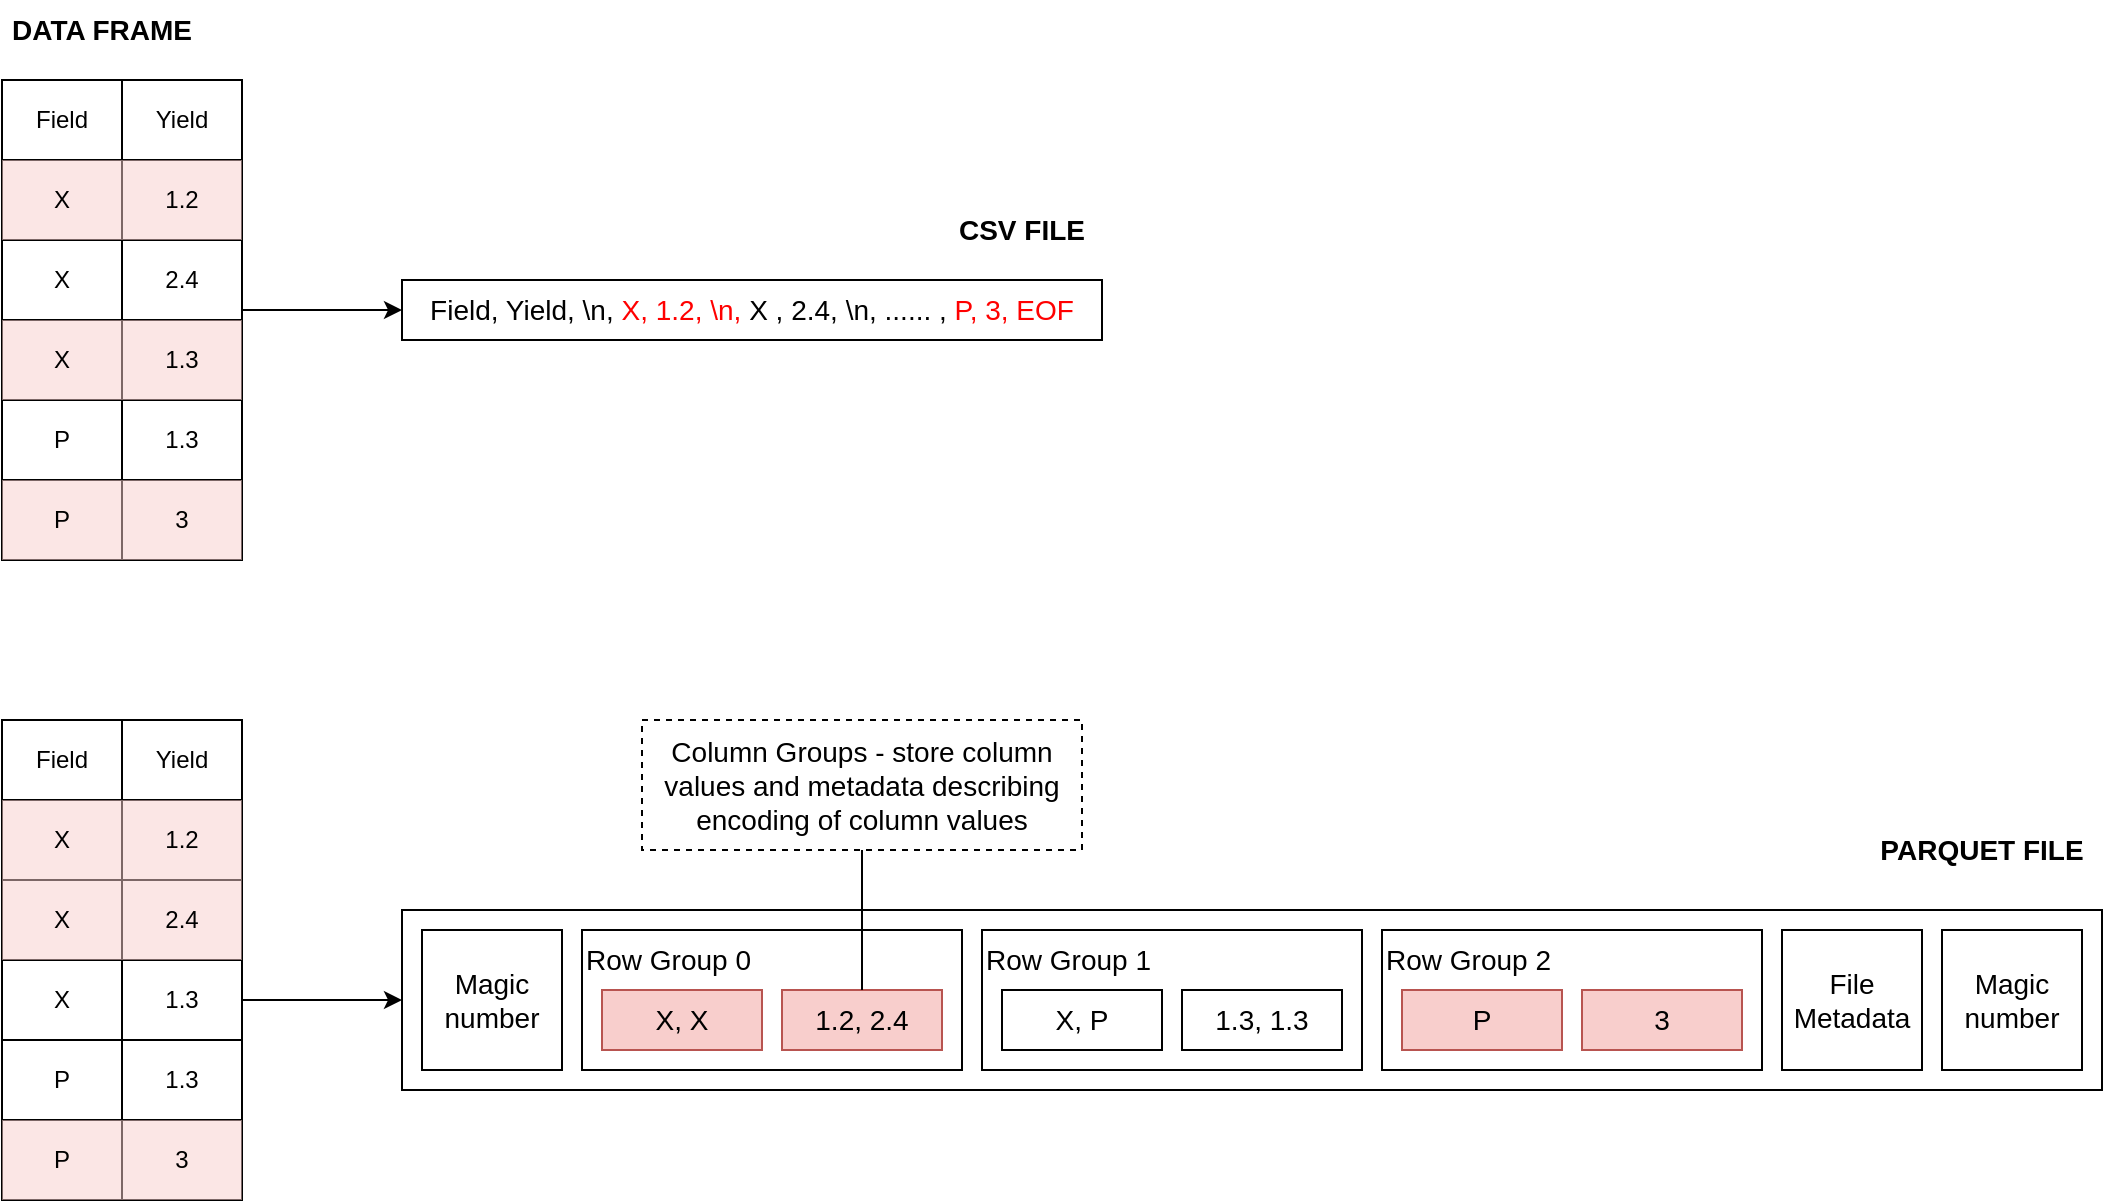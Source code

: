 <mxfile version="15.8.7" type="device"><diagram id="BZ3OiwNL6xD1TOba-pdj" name="Page-1"><mxGraphModel dx="932" dy="602" grid="1" gridSize="10" guides="1" tooltips="1" connect="1" arrows="1" fold="1" page="1" pageScale="1" pageWidth="827" pageHeight="1169" math="0" shadow="0"><root><mxCell id="0"/><mxCell id="1" parent="0"/><mxCell id="b6FDhzX9TrIJo19Cr1ea-1" value="" style="shape=table;html=1;whiteSpace=wrap;startSize=0;container=1;collapsible=0;childLayout=tableLayout;" vertex="1" parent="1"><mxGeometry x="40" y="200" width="120" height="240" as="geometry"/></mxCell><mxCell id="b6FDhzX9TrIJo19Cr1ea-25" style="shape=partialRectangle;html=1;whiteSpace=wrap;collapsible=0;dropTarget=0;pointerEvents=0;fillColor=none;top=0;left=0;bottom=0;right=0;points=[[0,0.5],[1,0.5]];portConstraint=eastwest;" vertex="1" parent="b6FDhzX9TrIJo19Cr1ea-1"><mxGeometry width="120" height="40" as="geometry"/></mxCell><mxCell id="b6FDhzX9TrIJo19Cr1ea-26" value="Field" style="shape=partialRectangle;html=1;whiteSpace=wrap;connectable=0;fillColor=none;top=0;left=0;bottom=0;right=0;overflow=hidden;pointerEvents=1;" vertex="1" parent="b6FDhzX9TrIJo19Cr1ea-25"><mxGeometry width="60" height="40" as="geometry"><mxRectangle width="60" height="40" as="alternateBounds"/></mxGeometry></mxCell><mxCell id="b6FDhzX9TrIJo19Cr1ea-27" value="Yield" style="shape=partialRectangle;html=1;whiteSpace=wrap;connectable=0;fillColor=none;top=0;left=0;bottom=0;right=0;overflow=hidden;pointerEvents=1;" vertex="1" parent="b6FDhzX9TrIJo19Cr1ea-25"><mxGeometry x="60" width="60" height="40" as="geometry"><mxRectangle width="60" height="40" as="alternateBounds"/></mxGeometry></mxCell><mxCell id="b6FDhzX9TrIJo19Cr1ea-21" style="shape=partialRectangle;html=1;whiteSpace=wrap;collapsible=0;dropTarget=0;pointerEvents=0;fillColor=none;top=0;left=0;bottom=0;right=0;points=[[0,0.5],[1,0.5]];portConstraint=eastwest;" vertex="1" parent="b6FDhzX9TrIJo19Cr1ea-1"><mxGeometry y="40" width="120" height="40" as="geometry"/></mxCell><mxCell id="b6FDhzX9TrIJo19Cr1ea-22" value="X" style="shape=partialRectangle;html=1;whiteSpace=wrap;connectable=0;fillColor=#f8cecc;top=0;left=0;bottom=0;right=0;overflow=hidden;pointerEvents=1;strokeColor=#b85450;opacity=50;" vertex="1" parent="b6FDhzX9TrIJo19Cr1ea-21"><mxGeometry width="60" height="40" as="geometry"><mxRectangle width="60" height="40" as="alternateBounds"/></mxGeometry></mxCell><mxCell id="b6FDhzX9TrIJo19Cr1ea-23" value="1.2" style="shape=partialRectangle;html=1;whiteSpace=wrap;connectable=0;fillColor=#f8cecc;top=0;left=0;bottom=0;right=0;overflow=hidden;pointerEvents=1;strokeColor=#b85450;opacity=50;" vertex="1" parent="b6FDhzX9TrIJo19Cr1ea-21"><mxGeometry x="60" width="60" height="40" as="geometry"><mxRectangle width="60" height="40" as="alternateBounds"/></mxGeometry></mxCell><mxCell id="b6FDhzX9TrIJo19Cr1ea-17" style="shape=partialRectangle;html=1;whiteSpace=wrap;collapsible=0;dropTarget=0;pointerEvents=0;fillColor=none;top=0;left=0;bottom=0;right=0;points=[[0,0.5],[1,0.5]];portConstraint=eastwest;" vertex="1" parent="b6FDhzX9TrIJo19Cr1ea-1"><mxGeometry y="80" width="120" height="40" as="geometry"/></mxCell><mxCell id="b6FDhzX9TrIJo19Cr1ea-18" value="X" style="shape=partialRectangle;html=1;whiteSpace=wrap;connectable=0;fillColor=none;top=0;left=0;bottom=0;right=0;overflow=hidden;pointerEvents=1;" vertex="1" parent="b6FDhzX9TrIJo19Cr1ea-17"><mxGeometry width="60" height="40" as="geometry"><mxRectangle width="60" height="40" as="alternateBounds"/></mxGeometry></mxCell><mxCell id="b6FDhzX9TrIJo19Cr1ea-19" value="2.4" style="shape=partialRectangle;html=1;whiteSpace=wrap;connectable=0;fillColor=none;top=0;left=0;bottom=0;right=0;overflow=hidden;pointerEvents=1;" vertex="1" parent="b6FDhzX9TrIJo19Cr1ea-17"><mxGeometry x="60" width="60" height="40" as="geometry"><mxRectangle width="60" height="40" as="alternateBounds"/></mxGeometry></mxCell><mxCell id="b6FDhzX9TrIJo19Cr1ea-2" value="" style="shape=partialRectangle;html=1;whiteSpace=wrap;collapsible=0;dropTarget=0;pointerEvents=0;fillColor=none;top=0;left=0;bottom=0;right=0;points=[[0,0.5],[1,0.5]];portConstraint=eastwest;" vertex="1" parent="b6FDhzX9TrIJo19Cr1ea-1"><mxGeometry y="120" width="120" height="40" as="geometry"/></mxCell><mxCell id="b6FDhzX9TrIJo19Cr1ea-3" value="X" style="shape=partialRectangle;html=1;whiteSpace=wrap;connectable=0;fillColor=#f8cecc;top=0;left=0;bottom=0;right=0;overflow=hidden;pointerEvents=1;strokeColor=#b85450;opacity=50;" vertex="1" parent="b6FDhzX9TrIJo19Cr1ea-2"><mxGeometry width="60" height="40" as="geometry"><mxRectangle width="60" height="40" as="alternateBounds"/></mxGeometry></mxCell><mxCell id="b6FDhzX9TrIJo19Cr1ea-4" value="1.3" style="shape=partialRectangle;html=1;whiteSpace=wrap;connectable=0;fillColor=#f8cecc;top=0;left=0;bottom=0;right=0;overflow=hidden;pointerEvents=1;strokeColor=#b85450;opacity=50;" vertex="1" parent="b6FDhzX9TrIJo19Cr1ea-2"><mxGeometry x="60" width="60" height="40" as="geometry"><mxRectangle width="60" height="40" as="alternateBounds"/></mxGeometry></mxCell><mxCell id="b6FDhzX9TrIJo19Cr1ea-6" value="" style="shape=partialRectangle;html=1;whiteSpace=wrap;collapsible=0;dropTarget=0;pointerEvents=0;fillColor=none;top=0;left=0;bottom=0;right=0;points=[[0,0.5],[1,0.5]];portConstraint=eastwest;" vertex="1" parent="b6FDhzX9TrIJo19Cr1ea-1"><mxGeometry y="160" width="120" height="40" as="geometry"/></mxCell><mxCell id="b6FDhzX9TrIJo19Cr1ea-7" value="P" style="shape=partialRectangle;html=1;whiteSpace=wrap;connectable=0;fillColor=none;top=0;left=0;bottom=0;right=0;overflow=hidden;pointerEvents=1;" vertex="1" parent="b6FDhzX9TrIJo19Cr1ea-6"><mxGeometry width="60" height="40" as="geometry"><mxRectangle width="60" height="40" as="alternateBounds"/></mxGeometry></mxCell><mxCell id="b6FDhzX9TrIJo19Cr1ea-8" value="1.3" style="shape=partialRectangle;html=1;whiteSpace=wrap;connectable=0;fillColor=none;top=0;left=0;bottom=0;right=0;overflow=hidden;pointerEvents=1;" vertex="1" parent="b6FDhzX9TrIJo19Cr1ea-6"><mxGeometry x="60" width="60" height="40" as="geometry"><mxRectangle width="60" height="40" as="alternateBounds"/></mxGeometry></mxCell><mxCell id="b6FDhzX9TrIJo19Cr1ea-10" value="" style="shape=partialRectangle;html=1;whiteSpace=wrap;collapsible=0;dropTarget=0;pointerEvents=0;fillColor=none;top=0;left=0;bottom=0;right=0;points=[[0,0.5],[1,0.5]];portConstraint=eastwest;" vertex="1" parent="b6FDhzX9TrIJo19Cr1ea-1"><mxGeometry y="200" width="120" height="40" as="geometry"/></mxCell><mxCell id="b6FDhzX9TrIJo19Cr1ea-11" value="P" style="shape=partialRectangle;html=1;whiteSpace=wrap;connectable=0;fillColor=#f8cecc;top=0;left=0;bottom=0;right=0;overflow=hidden;pointerEvents=1;strokeColor=#b85450;opacity=50;" vertex="1" parent="b6FDhzX9TrIJo19Cr1ea-10"><mxGeometry width="60" height="40" as="geometry"><mxRectangle width="60" height="40" as="alternateBounds"/></mxGeometry></mxCell><mxCell id="b6FDhzX9TrIJo19Cr1ea-12" value="3" style="shape=partialRectangle;html=1;whiteSpace=wrap;connectable=0;fillColor=#f8cecc;top=0;left=0;bottom=0;right=0;overflow=hidden;pointerEvents=1;strokeColor=#b85450;opacity=50;" vertex="1" parent="b6FDhzX9TrIJo19Cr1ea-10"><mxGeometry x="60" width="60" height="40" as="geometry"><mxRectangle width="60" height="40" as="alternateBounds"/></mxGeometry></mxCell><mxCell id="b6FDhzX9TrIJo19Cr1ea-29" value="&lt;font style=&quot;font-size: 14px&quot;&gt;Field, Yield, \n, &lt;font color=&quot;#ff0000&quot;&gt;X, 1.2, \n,&lt;/font&gt; X , 2.4, \n, ...... , &lt;font color=&quot;#ff0000&quot;&gt;P, 3, EOF&lt;/font&gt;&lt;/font&gt;" style="text;html=1;strokeColor=default;fillColor=none;align=center;verticalAlign=middle;whiteSpace=wrap;rounded=0;" vertex="1" parent="1"><mxGeometry x="240" y="300" width="350" height="30" as="geometry"/></mxCell><mxCell id="b6FDhzX9TrIJo19Cr1ea-30" value="" style="endArrow=classic;html=1;rounded=0;fontSize=14;entryX=0;entryY=0.5;entryDx=0;entryDy=0;" edge="1" parent="1" target="b6FDhzX9TrIJo19Cr1ea-29"><mxGeometry width="50" height="50" relative="1" as="geometry"><mxPoint x="160" y="315" as="sourcePoint"/><mxPoint x="190" y="260" as="targetPoint"/></mxGeometry></mxCell><mxCell id="b6FDhzX9TrIJo19Cr1ea-32" value="" style="shape=table;html=1;whiteSpace=wrap;startSize=0;container=1;collapsible=0;childLayout=tableLayout;" vertex="1" parent="1"><mxGeometry x="40" y="520" width="120" height="240" as="geometry"/></mxCell><mxCell id="b6FDhzX9TrIJo19Cr1ea-33" style="shape=partialRectangle;html=1;whiteSpace=wrap;collapsible=0;dropTarget=0;pointerEvents=0;fillColor=none;top=0;left=0;bottom=0;right=0;points=[[0,0.5],[1,0.5]];portConstraint=eastwest;" vertex="1" parent="b6FDhzX9TrIJo19Cr1ea-32"><mxGeometry width="120" height="40" as="geometry"/></mxCell><mxCell id="b6FDhzX9TrIJo19Cr1ea-34" value="Field" style="shape=partialRectangle;html=1;whiteSpace=wrap;connectable=0;fillColor=none;top=0;left=0;bottom=0;right=0;overflow=hidden;pointerEvents=1;" vertex="1" parent="b6FDhzX9TrIJo19Cr1ea-33"><mxGeometry width="60" height="40" as="geometry"><mxRectangle width="60" height="40" as="alternateBounds"/></mxGeometry></mxCell><mxCell id="b6FDhzX9TrIJo19Cr1ea-35" value="Yield" style="shape=partialRectangle;html=1;whiteSpace=wrap;connectable=0;fillColor=none;top=0;left=0;bottom=0;right=0;overflow=hidden;pointerEvents=1;" vertex="1" parent="b6FDhzX9TrIJo19Cr1ea-33"><mxGeometry x="60" width="60" height="40" as="geometry"><mxRectangle width="60" height="40" as="alternateBounds"/></mxGeometry></mxCell><mxCell id="b6FDhzX9TrIJo19Cr1ea-36" style="shape=partialRectangle;html=1;whiteSpace=wrap;collapsible=0;dropTarget=0;pointerEvents=0;fillColor=none;top=0;left=0;bottom=0;right=0;points=[[0,0.5],[1,0.5]];portConstraint=eastwest;opacity=50;" vertex="1" parent="b6FDhzX9TrIJo19Cr1ea-32"><mxGeometry y="40" width="120" height="40" as="geometry"/></mxCell><mxCell id="b6FDhzX9TrIJo19Cr1ea-37" value="X" style="shape=partialRectangle;html=1;whiteSpace=wrap;connectable=0;fillColor=#f8cecc;top=0;left=0;bottom=0;right=0;overflow=hidden;pointerEvents=1;strokeColor=#b85450;opacity=50;" vertex="1" parent="b6FDhzX9TrIJo19Cr1ea-36"><mxGeometry width="60" height="40" as="geometry"><mxRectangle width="60" height="40" as="alternateBounds"/></mxGeometry></mxCell><mxCell id="b6FDhzX9TrIJo19Cr1ea-38" value="1.2" style="shape=partialRectangle;html=1;whiteSpace=wrap;connectable=0;fillColor=#f8cecc;top=0;left=0;bottom=0;right=0;overflow=hidden;pointerEvents=1;strokeColor=#b85450;opacity=50;" vertex="1" parent="b6FDhzX9TrIJo19Cr1ea-36"><mxGeometry x="60" width="60" height="40" as="geometry"><mxRectangle width="60" height="40" as="alternateBounds"/></mxGeometry></mxCell><mxCell id="b6FDhzX9TrIJo19Cr1ea-39" style="shape=partialRectangle;html=1;whiteSpace=wrap;collapsible=0;dropTarget=0;pointerEvents=0;fillColor=none;top=0;left=0;bottom=0;right=0;points=[[0,0.5],[1,0.5]];portConstraint=eastwest;" vertex="1" parent="b6FDhzX9TrIJo19Cr1ea-32"><mxGeometry y="80" width="120" height="40" as="geometry"/></mxCell><mxCell id="b6FDhzX9TrIJo19Cr1ea-40" value="X" style="shape=partialRectangle;html=1;whiteSpace=wrap;connectable=0;fillColor=#f8cecc;top=0;left=0;bottom=0;right=0;overflow=hidden;pointerEvents=1;strokeColor=#b85450;opacity=50;" vertex="1" parent="b6FDhzX9TrIJo19Cr1ea-39"><mxGeometry width="60" height="40" as="geometry"><mxRectangle width="60" height="40" as="alternateBounds"/></mxGeometry></mxCell><mxCell id="b6FDhzX9TrIJo19Cr1ea-41" value="2.4" style="shape=partialRectangle;html=1;whiteSpace=wrap;connectable=0;fillColor=#f8cecc;top=0;left=0;bottom=0;right=0;overflow=hidden;pointerEvents=1;strokeColor=#b85450;opacity=50;" vertex="1" parent="b6FDhzX9TrIJo19Cr1ea-39"><mxGeometry x="60" width="60" height="40" as="geometry"><mxRectangle width="60" height="40" as="alternateBounds"/></mxGeometry></mxCell><mxCell id="b6FDhzX9TrIJo19Cr1ea-42" value="" style="shape=partialRectangle;html=1;whiteSpace=wrap;collapsible=0;dropTarget=0;pointerEvents=0;fillColor=none;top=0;left=0;bottom=0;right=0;points=[[0,0.5],[1,0.5]];portConstraint=eastwest;" vertex="1" parent="b6FDhzX9TrIJo19Cr1ea-32"><mxGeometry y="120" width="120" height="40" as="geometry"/></mxCell><mxCell id="b6FDhzX9TrIJo19Cr1ea-43" value="X" style="shape=partialRectangle;html=1;whiteSpace=wrap;connectable=0;top=0;left=0;bottom=0;right=0;overflow=hidden;pointerEvents=1;opacity=0;" vertex="1" parent="b6FDhzX9TrIJo19Cr1ea-42"><mxGeometry width="60" height="40" as="geometry"><mxRectangle width="60" height="40" as="alternateBounds"/></mxGeometry></mxCell><mxCell id="b6FDhzX9TrIJo19Cr1ea-44" value="1.3" style="shape=partialRectangle;html=1;whiteSpace=wrap;connectable=0;top=0;left=0;bottom=0;right=0;overflow=hidden;pointerEvents=1;opacity=0;" vertex="1" parent="b6FDhzX9TrIJo19Cr1ea-42"><mxGeometry x="60" width="60" height="40" as="geometry"><mxRectangle width="60" height="40" as="alternateBounds"/></mxGeometry></mxCell><mxCell id="b6FDhzX9TrIJo19Cr1ea-45" value="" style="shape=partialRectangle;html=1;whiteSpace=wrap;collapsible=0;dropTarget=0;pointerEvents=0;fillColor=none;top=0;left=0;bottom=0;right=0;points=[[0,0.5],[1,0.5]];portConstraint=eastwest;" vertex="1" parent="b6FDhzX9TrIJo19Cr1ea-32"><mxGeometry y="160" width="120" height="40" as="geometry"/></mxCell><mxCell id="b6FDhzX9TrIJo19Cr1ea-46" value="P" style="shape=partialRectangle;html=1;whiteSpace=wrap;connectable=0;fillColor=none;top=0;left=0;bottom=0;right=0;overflow=hidden;pointerEvents=1;" vertex="1" parent="b6FDhzX9TrIJo19Cr1ea-45"><mxGeometry width="60" height="40" as="geometry"><mxRectangle width="60" height="40" as="alternateBounds"/></mxGeometry></mxCell><mxCell id="b6FDhzX9TrIJo19Cr1ea-47" value="1.3" style="shape=partialRectangle;html=1;whiteSpace=wrap;connectable=0;fillColor=none;top=0;left=0;bottom=0;right=0;overflow=hidden;pointerEvents=1;" vertex="1" parent="b6FDhzX9TrIJo19Cr1ea-45"><mxGeometry x="60" width="60" height="40" as="geometry"><mxRectangle width="60" height="40" as="alternateBounds"/></mxGeometry></mxCell><mxCell id="b6FDhzX9TrIJo19Cr1ea-48" value="" style="shape=partialRectangle;html=1;whiteSpace=wrap;collapsible=0;dropTarget=0;pointerEvents=0;fillColor=none;top=0;left=0;bottom=0;right=0;points=[[0,0.5],[1,0.5]];portConstraint=eastwest;" vertex="1" parent="b6FDhzX9TrIJo19Cr1ea-32"><mxGeometry y="200" width="120" height="40" as="geometry"/></mxCell><mxCell id="b6FDhzX9TrIJo19Cr1ea-49" value="P" style="shape=partialRectangle;html=1;whiteSpace=wrap;connectable=0;fillColor=#f8cecc;top=0;left=0;bottom=0;right=0;overflow=hidden;pointerEvents=1;strokeColor=#b85450;opacity=50;" vertex="1" parent="b6FDhzX9TrIJo19Cr1ea-48"><mxGeometry width="60" height="40" as="geometry"><mxRectangle width="60" height="40" as="alternateBounds"/></mxGeometry></mxCell><mxCell id="b6FDhzX9TrIJo19Cr1ea-50" value="3" style="shape=partialRectangle;html=1;whiteSpace=wrap;connectable=0;fillColor=#f8cecc;top=0;left=0;bottom=0;right=0;overflow=hidden;pointerEvents=1;strokeColor=#b85450;opacity=50;" vertex="1" parent="b6FDhzX9TrIJo19Cr1ea-48"><mxGeometry x="60" width="60" height="40" as="geometry"><mxRectangle width="60" height="40" as="alternateBounds"/></mxGeometry></mxCell><mxCell id="b6FDhzX9TrIJo19Cr1ea-51" value="" style="rounded=0;whiteSpace=wrap;html=1;fontSize=14;fillColor=none;" vertex="1" parent="1"><mxGeometry x="240" y="615" width="850" height="90" as="geometry"/></mxCell><mxCell id="b6FDhzX9TrIJo19Cr1ea-52" value="Magic number" style="rounded=0;whiteSpace=wrap;html=1;fontSize=14;fillColor=none;" vertex="1" parent="1"><mxGeometry x="250" y="625" width="70" height="70" as="geometry"/></mxCell><mxCell id="b6FDhzX9TrIJo19Cr1ea-53" value="Row Group 0" style="rounded=0;whiteSpace=wrap;html=1;fontSize=14;fillColor=none;align=left;verticalAlign=top;" vertex="1" parent="1"><mxGeometry x="330" y="625" width="190" height="70" as="geometry"/></mxCell><mxCell id="b6FDhzX9TrIJo19Cr1ea-54" value="&lt;span style=&quot;font-size: 14px&quot;&gt;X, X&lt;/span&gt;" style="text;html=1;strokeColor=#b85450;fillColor=#f8cecc;align=center;verticalAlign=middle;whiteSpace=wrap;rounded=0;" vertex="1" parent="1"><mxGeometry x="340" y="655" width="80" height="30" as="geometry"/></mxCell><mxCell id="b6FDhzX9TrIJo19Cr1ea-55" value="&lt;span style=&quot;font-size: 14px&quot;&gt;1.2, 2.4&lt;/span&gt;" style="text;html=1;strokeColor=#b85450;fillColor=#f8cecc;align=center;verticalAlign=middle;whiteSpace=wrap;rounded=0;" vertex="1" parent="1"><mxGeometry x="430" y="655" width="80" height="30" as="geometry"/></mxCell><mxCell id="b6FDhzX9TrIJo19Cr1ea-56" value="Row Group 1" style="rounded=0;whiteSpace=wrap;html=1;fontSize=14;fillColor=none;align=left;verticalAlign=top;" vertex="1" parent="1"><mxGeometry x="530" y="625" width="190" height="70" as="geometry"/></mxCell><mxCell id="b6FDhzX9TrIJo19Cr1ea-57" value="&lt;span style=&quot;font-size: 14px&quot;&gt;X, P&lt;/span&gt;" style="text;html=1;align=center;verticalAlign=middle;whiteSpace=wrap;rounded=0;strokeColor=default;" vertex="1" parent="1"><mxGeometry x="540" y="655" width="80" height="30" as="geometry"/></mxCell><mxCell id="b6FDhzX9TrIJo19Cr1ea-58" value="&lt;span style=&quot;font-size: 14px&quot;&gt;1.3, 1.3&lt;/span&gt;" style="text;html=1;align=center;verticalAlign=middle;whiteSpace=wrap;rounded=0;strokeColor=default;" vertex="1" parent="1"><mxGeometry x="630" y="655" width="80" height="30" as="geometry"/></mxCell><mxCell id="b6FDhzX9TrIJo19Cr1ea-59" value="Row Group 2" style="rounded=0;whiteSpace=wrap;html=1;fontSize=14;fillColor=none;align=left;verticalAlign=top;" vertex="1" parent="1"><mxGeometry x="730" y="625" width="190" height="70" as="geometry"/></mxCell><mxCell id="b6FDhzX9TrIJo19Cr1ea-60" value="&lt;span style=&quot;font-size: 14px&quot;&gt;P&lt;/span&gt;" style="text;html=1;strokeColor=#b85450;fillColor=#f8cecc;align=center;verticalAlign=middle;whiteSpace=wrap;rounded=0;" vertex="1" parent="1"><mxGeometry x="740" y="655" width="80" height="30" as="geometry"/></mxCell><mxCell id="b6FDhzX9TrIJo19Cr1ea-61" value="&lt;span style=&quot;font-size: 14px&quot;&gt;3&lt;/span&gt;" style="text;html=1;strokeColor=#b85450;fillColor=#f8cecc;align=center;verticalAlign=middle;whiteSpace=wrap;rounded=0;" vertex="1" parent="1"><mxGeometry x="830" y="655" width="80" height="30" as="geometry"/></mxCell><mxCell id="b6FDhzX9TrIJo19Cr1ea-62" value="Magic number" style="rounded=0;whiteSpace=wrap;html=1;fontSize=14;fillColor=none;" vertex="1" parent="1"><mxGeometry x="1010" y="625" width="70" height="70" as="geometry"/></mxCell><mxCell id="b6FDhzX9TrIJo19Cr1ea-63" value="File Metadata" style="rounded=0;whiteSpace=wrap;html=1;fontSize=14;fillColor=none;" vertex="1" parent="1"><mxGeometry x="930" y="625" width="70" height="70" as="geometry"/></mxCell><mxCell id="b6FDhzX9TrIJo19Cr1ea-64" style="edgeStyle=orthogonalEdgeStyle;rounded=0;orthogonalLoop=1;jettySize=auto;html=1;fontSize=14;fontColor=#000000;" edge="1" parent="1" source="b6FDhzX9TrIJo19Cr1ea-42" target="b6FDhzX9TrIJo19Cr1ea-51"><mxGeometry relative="1" as="geometry"/></mxCell><mxCell id="b6FDhzX9TrIJo19Cr1ea-65" value="Column Groups - store column values and metadata describing encoding of column values" style="text;html=1;align=center;verticalAlign=middle;whiteSpace=wrap;rounded=0;fontSize=14;strokeColor=default;dashed=1;" vertex="1" parent="1"><mxGeometry x="360" y="520" width="220" height="65" as="geometry"/></mxCell><mxCell id="b6FDhzX9TrIJo19Cr1ea-66" value="" style="endArrow=none;html=1;rounded=0;fontSize=14;fontColor=#000000;exitX=0.5;exitY=0;exitDx=0;exitDy=0;entryX=0.5;entryY=1;entryDx=0;entryDy=0;" edge="1" parent="1" source="b6FDhzX9TrIJo19Cr1ea-55" target="b6FDhzX9TrIJo19Cr1ea-65"><mxGeometry width="50" height="50" relative="1" as="geometry"><mxPoint x="410" y="620" as="sourcePoint"/><mxPoint x="460" y="570" as="targetPoint"/></mxGeometry></mxCell><mxCell id="b6FDhzX9TrIJo19Cr1ea-67" value="&lt;b&gt;CSV FILE&lt;/b&gt;" style="text;html=1;strokeColor=none;fillColor=none;align=center;verticalAlign=middle;whiteSpace=wrap;rounded=0;dashed=1;fontSize=14;fontColor=#000000;" vertex="1" parent="1"><mxGeometry x="510" y="260" width="80" height="30" as="geometry"/></mxCell><mxCell id="b6FDhzX9TrIJo19Cr1ea-68" value="&lt;b&gt;DATA FRAME&lt;/b&gt;" style="text;html=1;strokeColor=none;fillColor=none;align=center;verticalAlign=middle;whiteSpace=wrap;rounded=0;dashed=1;fontSize=14;fontColor=#000000;" vertex="1" parent="1"><mxGeometry x="40" y="160" width="100" height="30" as="geometry"/></mxCell><mxCell id="b6FDhzX9TrIJo19Cr1ea-69" value="&lt;b&gt;PARQUET FILE&lt;/b&gt;" style="text;html=1;strokeColor=none;fillColor=none;align=center;verticalAlign=middle;whiteSpace=wrap;rounded=0;dashed=1;fontSize=14;fontColor=#000000;" vertex="1" parent="1"><mxGeometry x="970" y="570" width="120" height="30" as="geometry"/></mxCell></root></mxGraphModel></diagram></mxfile>